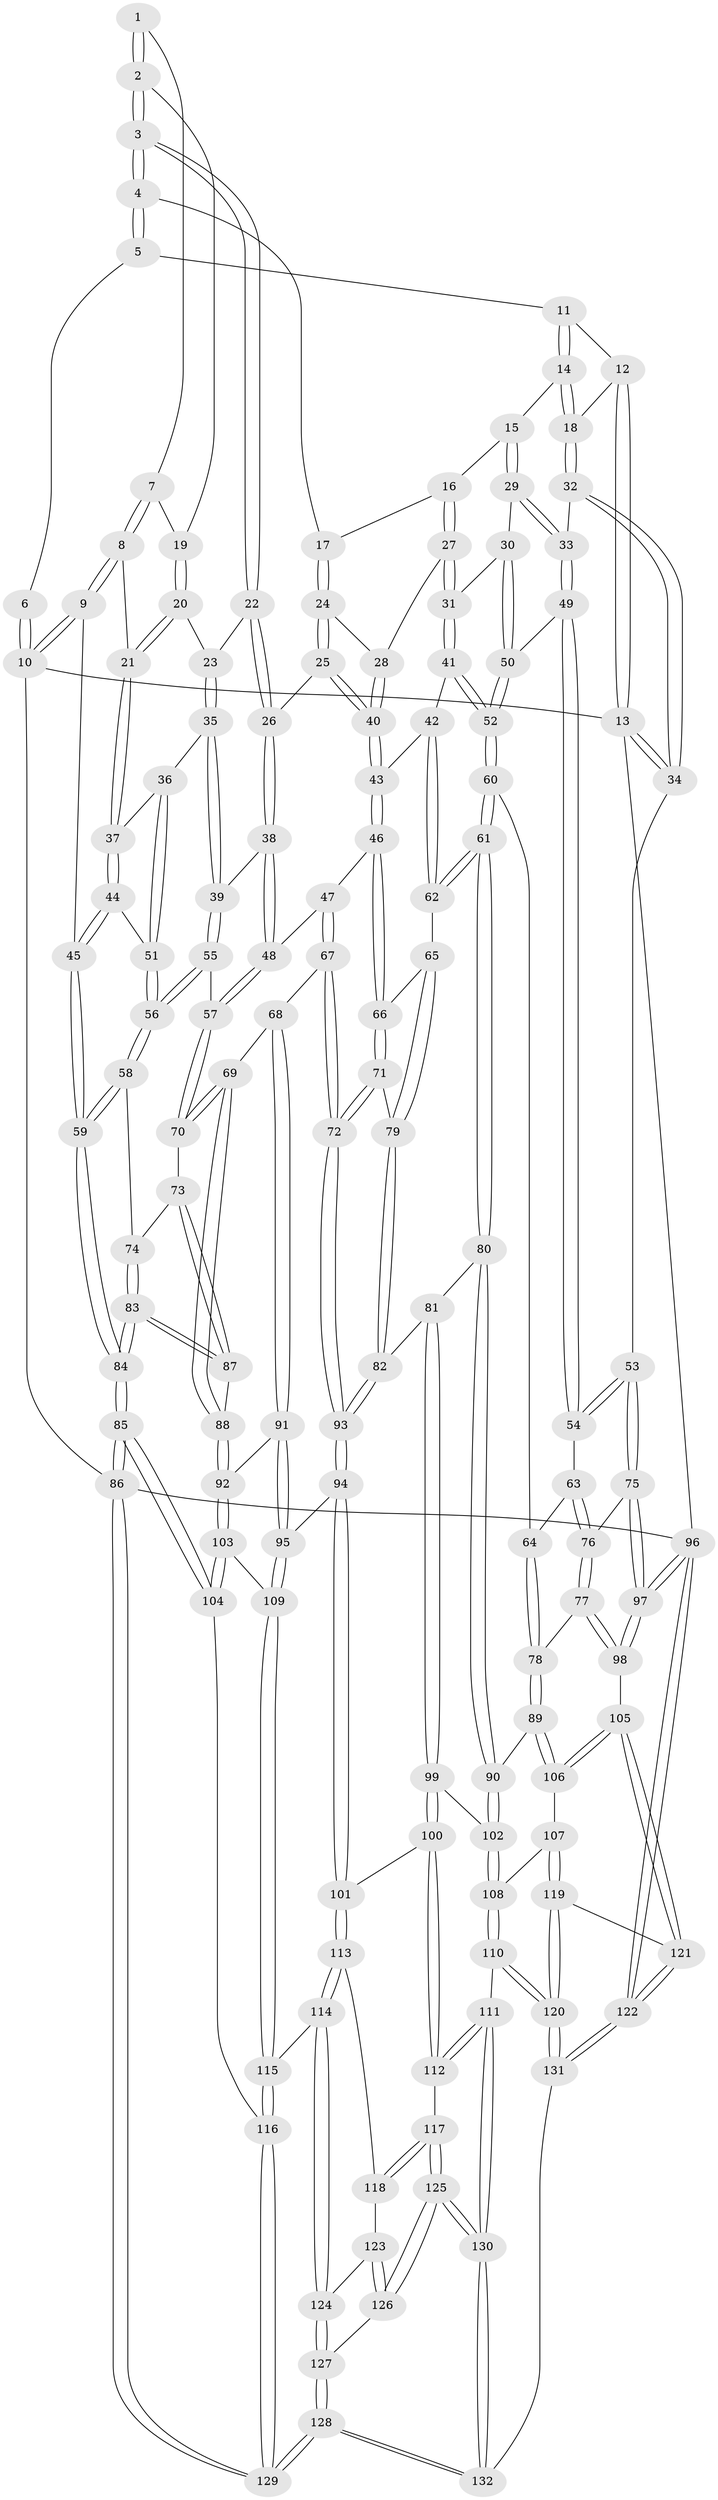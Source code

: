 // coarse degree distribution, {2: 0.1282051282051282, 4: 0.28205128205128205, 3: 0.20512820512820512, 5: 0.1794871794871795, 6: 0.07692307692307693, 9: 0.02564102564102564, 8: 0.05128205128205128, 1: 0.02564102564102564, 7: 0.02564102564102564}
// Generated by graph-tools (version 1.1) at 2025/06/03/04/25 22:06:59]
// undirected, 132 vertices, 327 edges
graph export_dot {
graph [start="1"]
  node [color=gray90,style=filled];
  1 [pos="+0.17117489078088233+0"];
  2 [pos="+0.2528418247391351+0.10566942590580831"];
  3 [pos="+0.29465813207081365+0.14106541409145365"];
  4 [pos="+0.4616802051833968+0.012336417303499141"];
  5 [pos="+0.48784551242460455+0"];
  6 [pos="+0.16465372832864422+0"];
  7 [pos="+0.10123810270019303+0.07439856450880027"];
  8 [pos="+0+0.14375787502841353"];
  9 [pos="+0+0.1331539484926592"];
  10 [pos="+0+0"];
  11 [pos="+0.7902006297315197+0"];
  12 [pos="+0.9230576785347521+0"];
  13 [pos="+1+0"];
  14 [pos="+0.7433393979796236+0.10090205832910447"];
  15 [pos="+0.7431816040696675+0.10117853023079147"];
  16 [pos="+0.5833777150565425+0.13705910454771494"];
  17 [pos="+0.5001584249733577+0.09192473270318856"];
  18 [pos="+0.9120210705645238+0.16926207761246106"];
  19 [pos="+0.15045598756979497+0.12345086947423387"];
  20 [pos="+0.12301960278375541+0.19180687046174413"];
  21 [pos="+0.09041871588589226+0.20600373714132028"];
  22 [pos="+0.2949574843949912+0.1521912474154732"];
  23 [pos="+0.19302047013121548+0.22113608849666352"];
  24 [pos="+0.48610445181939704+0.14132296988145074"];
  25 [pos="+0.39037773252329194+0.27129484149308786"];
  26 [pos="+0.34208572933430526+0.243457088980092"];
  27 [pos="+0.5928124259092858+0.23447729575735732"];
  28 [pos="+0.5252451131296716+0.2388955200597975"];
  29 [pos="+0.7387345807119065+0.2238095808495159"];
  30 [pos="+0.6915609905870134+0.28095768521510733"];
  31 [pos="+0.6475456239803101+0.2943236345288365"];
  32 [pos="+0.9736133970405584+0.23756595073126496"];
  33 [pos="+0.9002837114385266+0.29122061271663763"];
  34 [pos="+1+0.20920177656342046"];
  35 [pos="+0.18783855872812086+0.32764309324062735"];
  36 [pos="+0.14706211050256784+0.32216804189425924"];
  37 [pos="+0.09726017285342027+0.26163769542119475"];
  38 [pos="+0.21334894662958617+0.34313532433631033"];
  39 [pos="+0.20131298258542463+0.3381292751323076"];
  40 [pos="+0.43135811586972556+0.33136748610274774"];
  41 [pos="+0.6233369037186511+0.32846770953979915"];
  42 [pos="+0.602986868471476+0.3544866552183616"];
  43 [pos="+0.4339943270742207+0.3407216380788705"];
  44 [pos="+0+0.3350033746174589"];
  45 [pos="+0+0.2861809265057887"];
  46 [pos="+0.4204236131495672+0.3796315363761759"];
  47 [pos="+0.2648543773052844+0.4060563715714977"];
  48 [pos="+0.24561247438844733+0.40003496223475454"];
  49 [pos="+0.8758102334351141+0.3634516143900816"];
  50 [pos="+0.7579330463793804+0.36761401490513484"];
  51 [pos="+0.05994532459680041+0.3754910097413837"];
  52 [pos="+0.7389522387720989+0.42597018432333883"];
  53 [pos="+1+0.4217383283635514"];
  54 [pos="+0.8823212021706628+0.3916609167882909"];
  55 [pos="+0.10546383145398373+0.46055552685082335"];
  56 [pos="+0.08798137645493524+0.46338716051233214"];
  57 [pos="+0.19890812724491716+0.47867139793246105"];
  58 [pos="+0.0587166175565429+0.5069289012807386"];
  59 [pos="+0+0.5074508334786869"];
  60 [pos="+0.7167576514135583+0.5184281342438654"];
  61 [pos="+0.6966509294974236+0.5345922924110718"];
  62 [pos="+0.627034210366125+0.4882228542465615"];
  63 [pos="+0.8799993578353285+0.4680004781335507"];
  64 [pos="+0.8606136684138846+0.48109376600267634"];
  65 [pos="+0.5467358533811539+0.504151228970394"];
  66 [pos="+0.4223372551542787+0.39304600546187907"];
  67 [pos="+0.33660666929244315+0.5534757010742428"];
  68 [pos="+0.2535534573996983+0.5685475706251418"];
  69 [pos="+0.24039156083722074+0.5655014746351876"];
  70 [pos="+0.2208847404367059+0.5493388999501526"];
  71 [pos="+0.3660063796883294+0.5575375068157261"];
  72 [pos="+0.36540767029266297+0.5581422871740623"];
  73 [pos="+0.09945087680600057+0.570138017480013"];
  74 [pos="+0.0720707703144322+0.532959409324096"];
  75 [pos="+1+0.442166048529066"];
  76 [pos="+0.9407433261358422+0.4989630454038872"];
  77 [pos="+0.954453344199537+0.6671557130526153"];
  78 [pos="+0.8683752613900377+0.648361126017615"];
  79 [pos="+0.5124958289892061+0.5440202323102676"];
  80 [pos="+0.6975471116969112+0.5487118536171519"];
  81 [pos="+0.5245988833273781+0.6299841332802206"];
  82 [pos="+0.523264790512361+0.6289025734962237"];
  83 [pos="+0+0.7893601728246123"];
  84 [pos="+0+0.8813375851414261"];
  85 [pos="+0+0.9829870487891784"];
  86 [pos="+0+1"];
  87 [pos="+0.09647498454453722+0.677011861120222"];
  88 [pos="+0.14609917257668276+0.6891374155232312"];
  89 [pos="+0.7531009501489232+0.6651109405877993"];
  90 [pos="+0.7196791888794832+0.6427675242369489"];
  91 [pos="+0.2627142639243676+0.7086815064044413"];
  92 [pos="+0.18569805906878117+0.7229015628348062"];
  93 [pos="+0.3924491946820148+0.6565677081052187"];
  94 [pos="+0.3784889741795454+0.74314462259662"];
  95 [pos="+0.3640903786836046+0.7447981218163027"];
  96 [pos="+1+1"];
  97 [pos="+1+0.7442816446100279"];
  98 [pos="+1+0.7313226739082932"];
  99 [pos="+0.5799628278099536+0.733083455670896"];
  100 [pos="+0.4468301907457161+0.7857323352408399"];
  101 [pos="+0.3799337410095409+0.7445395902343139"];
  102 [pos="+0.5946958307879745+0.735401488494526"];
  103 [pos="+0.1831201689635516+0.8055093881524195"];
  104 [pos="+0.1562768468439772+0.8383950088894752"];
  105 [pos="+0.8977448805292869+0.8293273128895609"];
  106 [pos="+0.7683354520555378+0.7238897451233164"];
  107 [pos="+0.7282342975037448+0.8481502152500341"];
  108 [pos="+0.6328912672334928+0.8297663507048477"];
  109 [pos="+0.27163619269123224+0.8257332229557383"];
  110 [pos="+0.5995658040719+0.8890696556216218"];
  111 [pos="+0.5298530622564982+0.9107630062576624"];
  112 [pos="+0.46024601244624685+0.8508496526871433"];
  113 [pos="+0.33804509432656216+0.883482139270072"];
  114 [pos="+0.2827760701762538+0.9012750336880156"];
  115 [pos="+0.27423328916126655+0.8952034000270085"];
  116 [pos="+0.21536540445259153+0.9108645552482427"];
  117 [pos="+0.41650763995140777+0.9048928127879973"];
  118 [pos="+0.3722053847448975+0.9084157919350074"];
  119 [pos="+0.7291728482528+0.8494348953357767"];
  120 [pos="+0.6797794315286817+0.9979356696096713"];
  121 [pos="+0.8585826311561351+0.907640887331912"];
  122 [pos="+0.9158064515028232+1"];
  123 [pos="+0.35587541765676844+0.9318009427565701"];
  124 [pos="+0.2941857964365441+0.9322522295038067"];
  125 [pos="+0.4177525964809088+1"];
  126 [pos="+0.35793545234736485+0.9707100531589814"];
  127 [pos="+0.29527620897531115+0.9715290146932517"];
  128 [pos="+0.11097305160474344+1"];
  129 [pos="+0.04496961634430361+1"];
  130 [pos="+0.49325456173402854+1"];
  131 [pos="+0.7444618856764753+1"];
  132 [pos="+0.49786243246847905+1"];
  1 -- 2;
  1 -- 2;
  1 -- 7;
  2 -- 3;
  2 -- 3;
  2 -- 19;
  3 -- 4;
  3 -- 4;
  3 -- 22;
  3 -- 22;
  4 -- 5;
  4 -- 5;
  4 -- 17;
  5 -- 6;
  5 -- 11;
  6 -- 10;
  6 -- 10;
  7 -- 8;
  7 -- 8;
  7 -- 19;
  8 -- 9;
  8 -- 9;
  8 -- 21;
  9 -- 10;
  9 -- 10;
  9 -- 45;
  10 -- 13;
  10 -- 86;
  11 -- 12;
  11 -- 14;
  11 -- 14;
  12 -- 13;
  12 -- 13;
  12 -- 18;
  13 -- 34;
  13 -- 34;
  13 -- 96;
  14 -- 15;
  14 -- 18;
  14 -- 18;
  15 -- 16;
  15 -- 29;
  15 -- 29;
  16 -- 17;
  16 -- 27;
  16 -- 27;
  17 -- 24;
  17 -- 24;
  18 -- 32;
  18 -- 32;
  19 -- 20;
  19 -- 20;
  20 -- 21;
  20 -- 21;
  20 -- 23;
  21 -- 37;
  21 -- 37;
  22 -- 23;
  22 -- 26;
  22 -- 26;
  23 -- 35;
  23 -- 35;
  24 -- 25;
  24 -- 25;
  24 -- 28;
  25 -- 26;
  25 -- 40;
  25 -- 40;
  26 -- 38;
  26 -- 38;
  27 -- 28;
  27 -- 31;
  27 -- 31;
  28 -- 40;
  28 -- 40;
  29 -- 30;
  29 -- 33;
  29 -- 33;
  30 -- 31;
  30 -- 50;
  30 -- 50;
  31 -- 41;
  31 -- 41;
  32 -- 33;
  32 -- 34;
  32 -- 34;
  33 -- 49;
  33 -- 49;
  34 -- 53;
  35 -- 36;
  35 -- 39;
  35 -- 39;
  36 -- 37;
  36 -- 51;
  36 -- 51;
  37 -- 44;
  37 -- 44;
  38 -- 39;
  38 -- 48;
  38 -- 48;
  39 -- 55;
  39 -- 55;
  40 -- 43;
  40 -- 43;
  41 -- 42;
  41 -- 52;
  41 -- 52;
  42 -- 43;
  42 -- 62;
  42 -- 62;
  43 -- 46;
  43 -- 46;
  44 -- 45;
  44 -- 45;
  44 -- 51;
  45 -- 59;
  45 -- 59;
  46 -- 47;
  46 -- 66;
  46 -- 66;
  47 -- 48;
  47 -- 67;
  47 -- 67;
  48 -- 57;
  48 -- 57;
  49 -- 50;
  49 -- 54;
  49 -- 54;
  50 -- 52;
  50 -- 52;
  51 -- 56;
  51 -- 56;
  52 -- 60;
  52 -- 60;
  53 -- 54;
  53 -- 54;
  53 -- 75;
  53 -- 75;
  54 -- 63;
  55 -- 56;
  55 -- 56;
  55 -- 57;
  56 -- 58;
  56 -- 58;
  57 -- 70;
  57 -- 70;
  58 -- 59;
  58 -- 59;
  58 -- 74;
  59 -- 84;
  59 -- 84;
  60 -- 61;
  60 -- 61;
  60 -- 64;
  61 -- 62;
  61 -- 62;
  61 -- 80;
  61 -- 80;
  62 -- 65;
  63 -- 64;
  63 -- 76;
  63 -- 76;
  64 -- 78;
  64 -- 78;
  65 -- 66;
  65 -- 79;
  65 -- 79;
  66 -- 71;
  66 -- 71;
  67 -- 68;
  67 -- 72;
  67 -- 72;
  68 -- 69;
  68 -- 91;
  68 -- 91;
  69 -- 70;
  69 -- 70;
  69 -- 88;
  69 -- 88;
  70 -- 73;
  71 -- 72;
  71 -- 72;
  71 -- 79;
  72 -- 93;
  72 -- 93;
  73 -- 74;
  73 -- 87;
  73 -- 87;
  74 -- 83;
  74 -- 83;
  75 -- 76;
  75 -- 97;
  75 -- 97;
  76 -- 77;
  76 -- 77;
  77 -- 78;
  77 -- 98;
  77 -- 98;
  78 -- 89;
  78 -- 89;
  79 -- 82;
  79 -- 82;
  80 -- 81;
  80 -- 90;
  80 -- 90;
  81 -- 82;
  81 -- 99;
  81 -- 99;
  82 -- 93;
  82 -- 93;
  83 -- 84;
  83 -- 84;
  83 -- 87;
  83 -- 87;
  84 -- 85;
  84 -- 85;
  85 -- 86;
  85 -- 86;
  85 -- 104;
  85 -- 104;
  86 -- 129;
  86 -- 129;
  86 -- 96;
  87 -- 88;
  88 -- 92;
  88 -- 92;
  89 -- 90;
  89 -- 106;
  89 -- 106;
  90 -- 102;
  90 -- 102;
  91 -- 92;
  91 -- 95;
  91 -- 95;
  92 -- 103;
  92 -- 103;
  93 -- 94;
  93 -- 94;
  94 -- 95;
  94 -- 101;
  94 -- 101;
  95 -- 109;
  95 -- 109;
  96 -- 97;
  96 -- 97;
  96 -- 122;
  96 -- 122;
  97 -- 98;
  97 -- 98;
  98 -- 105;
  99 -- 100;
  99 -- 100;
  99 -- 102;
  100 -- 101;
  100 -- 112;
  100 -- 112;
  101 -- 113;
  101 -- 113;
  102 -- 108;
  102 -- 108;
  103 -- 104;
  103 -- 104;
  103 -- 109;
  104 -- 116;
  105 -- 106;
  105 -- 106;
  105 -- 121;
  105 -- 121;
  106 -- 107;
  107 -- 108;
  107 -- 119;
  107 -- 119;
  108 -- 110;
  108 -- 110;
  109 -- 115;
  109 -- 115;
  110 -- 111;
  110 -- 120;
  110 -- 120;
  111 -- 112;
  111 -- 112;
  111 -- 130;
  111 -- 130;
  112 -- 117;
  113 -- 114;
  113 -- 114;
  113 -- 118;
  114 -- 115;
  114 -- 124;
  114 -- 124;
  115 -- 116;
  115 -- 116;
  116 -- 129;
  116 -- 129;
  117 -- 118;
  117 -- 118;
  117 -- 125;
  117 -- 125;
  118 -- 123;
  119 -- 120;
  119 -- 120;
  119 -- 121;
  120 -- 131;
  120 -- 131;
  121 -- 122;
  121 -- 122;
  122 -- 131;
  122 -- 131;
  123 -- 124;
  123 -- 126;
  123 -- 126;
  124 -- 127;
  124 -- 127;
  125 -- 126;
  125 -- 126;
  125 -- 130;
  125 -- 130;
  126 -- 127;
  127 -- 128;
  127 -- 128;
  128 -- 129;
  128 -- 129;
  128 -- 132;
  128 -- 132;
  130 -- 132;
  130 -- 132;
  131 -- 132;
}

